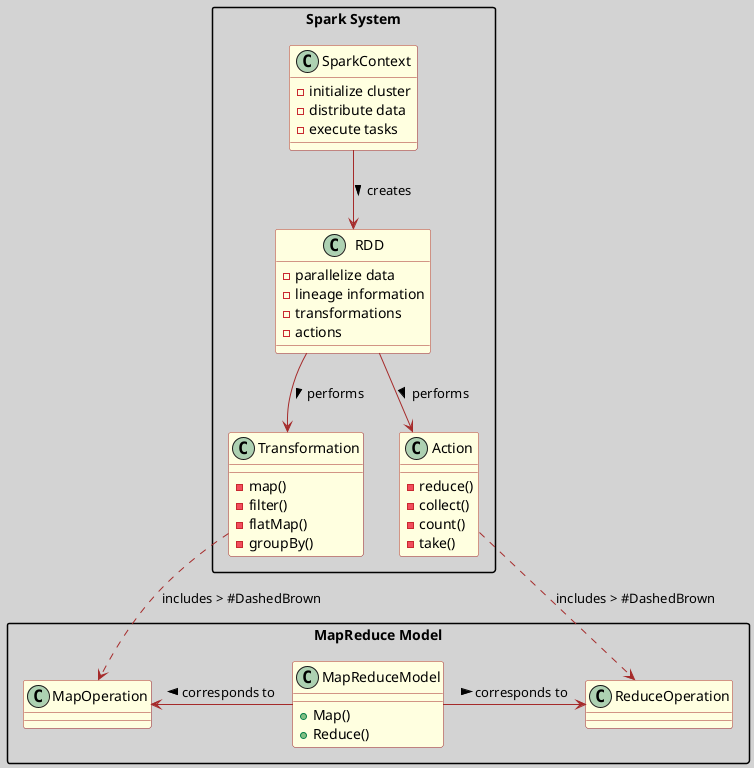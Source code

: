 @startuml
skinparam backgroundColor #D3D3D3

skinparam class {
    BackgroundColor LightYellow
    ArrowColor Brown
    BorderColor Brown
}

skinparam packageStyle rectangle

package "Spark System" {
class SparkContext {
  - initialize cluster
  - distribute data
  - execute tasks
}

class RDD {
  - parallelize data
  - lineage information
  - transformations
  - actions
}

class Transformation {
  - map()
  - filter()
  - flatMap()
  - groupBy()
}

class Action {
  - reduce()
  - collect()
  - count()
  - take()
}
}

package "MapReduce Model" {
class MapReduceModel {
  + Map()
  + Reduce()
}

class MapOperation {
}

class ReduceOperation {
}
}

SparkContext -down-> RDD : creates >
RDD -down-> Transformation : performs >
RDD -down-> Action : performs >
Transformation -[hidden]down-> MapReduceModel 
Action -[hidden]down-> MapReduceModel 
MapReduceModel -left-> MapOperation : corresponds to >
MapReduceModel -right-> ReduceOperation : corresponds to >
Transformation ..> MapOperation : includes > #DashedBrown
Action ..> ReduceOperation : includes > #DashedBrown

@enduml

